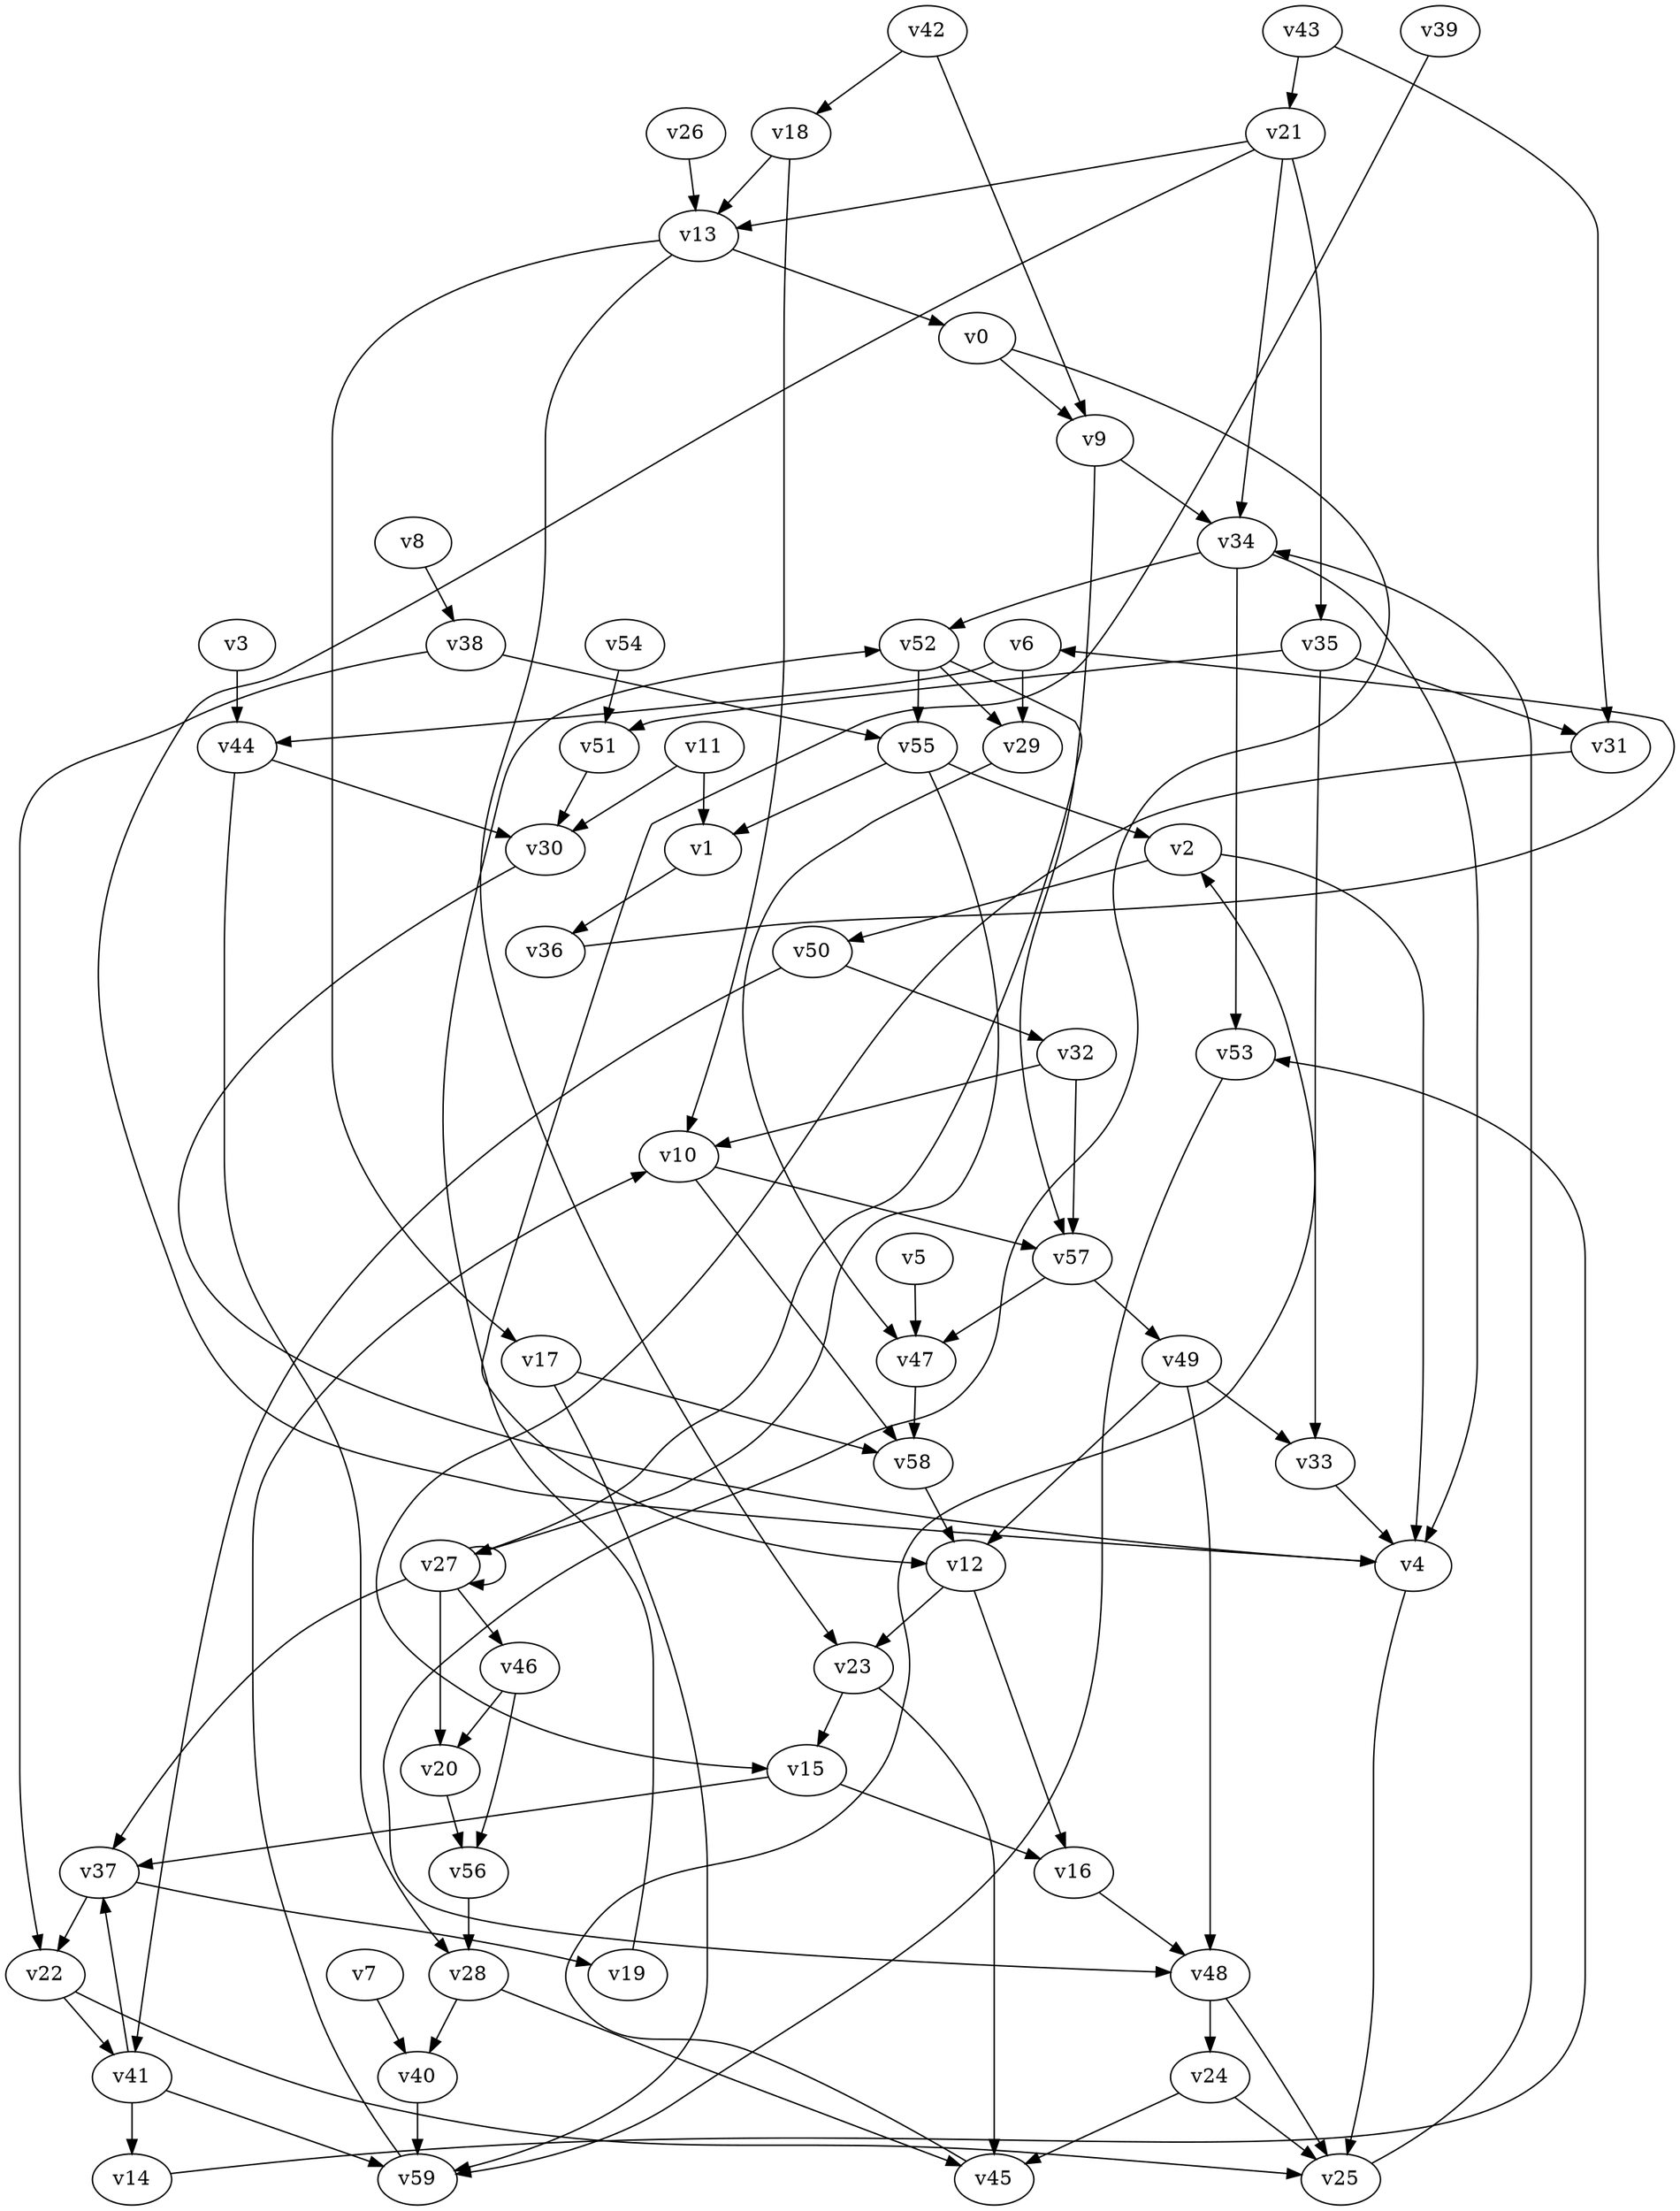 // Benchmark game 84 - 60 vertices
// time_bound: 26
// targets: v23
digraph G {
    v0 [name="v0", player=0];
    v1 [name="v1", player=0];
    v2 [name="v2", player=0];
    v3 [name="v3", player=0];
    v4 [name="v4", player=1];
    v5 [name="v5", player=1];
    v6 [name="v6", player=1];
    v7 [name="v7", player=0];
    v8 [name="v8", player=1];
    v9 [name="v9", player=1];
    v10 [name="v10", player=1];
    v11 [name="v11", player=1];
    v12 [name="v12", player=0];
    v13 [name="v13", player=1];
    v14 [name="v14", player=0];
    v15 [name="v15", player=1];
    v16 [name="v16", player=0];
    v17 [name="v17", player=1];
    v18 [name="v18", player=0];
    v19 [name="v19", player=0];
    v20 [name="v20", player=0];
    v21 [name="v21", player=0];
    v22 [name="v22", player=0];
    v23 [name="v23", player=1, target=1];
    v24 [name="v24", player=1];
    v25 [name="v25", player=0];
    v26 [name="v26", player=0];
    v27 [name="v27", player=0];
    v28 [name="v28", player=1];
    v29 [name="v29", player=0];
    v30 [name="v30", player=0];
    v31 [name="v31", player=1];
    v32 [name="v32", player=1];
    v33 [name="v33", player=0];
    v34 [name="v34", player=1];
    v35 [name="v35", player=1];
    v36 [name="v36", player=1];
    v37 [name="v37", player=1];
    v38 [name="v38", player=0];
    v39 [name="v39", player=1];
    v40 [name="v40", player=0];
    v41 [name="v41", player=1];
    v42 [name="v42", player=0];
    v43 [name="v43", player=0];
    v44 [name="v44", player=1];
    v45 [name="v45", player=0];
    v46 [name="v46", player=0];
    v47 [name="v47", player=0];
    v48 [name="v48", player=0];
    v49 [name="v49", player=0];
    v50 [name="v50", player=0];
    v51 [name="v51", player=0];
    v52 [name="v52", player=0];
    v53 [name="v53", player=1];
    v54 [name="v54", player=1];
    v55 [name="v55", player=0];
    v56 [name="v56", player=1];
    v57 [name="v57", player=1];
    v58 [name="v58", player=0];
    v59 [name="v59", player=0];

    v0 -> v48 [constraint="t < 15"];
    v1 -> v36;
    v2 -> v50;
    v3 -> v44;
    v4 -> v25;
    v5 -> v47;
    v6 -> v44 [constraint="t >= 3"];
    v7 -> v40;
    v8 -> v38;
    v9 -> v57;
    v10 -> v58;
    v11 -> v1;
    v12 -> v23;
    v13 -> v17;
    v14 -> v53 [constraint="t >= 2"];
    v15 -> v16;
    v16 -> v48;
    v17 -> v58;
    v18 -> v13;
    v19 -> v52;
    v20 -> v56;
    v21 -> v4 [constraint="t < 9"];
    v22 -> v25 [constraint="t < 13"];
    v23 -> v45;
    v24 -> v45;
    v25 -> v34;
    v26 -> v13;
    v27 -> v46;
    v28 -> v40;
    v29 -> v47 [constraint="t < 15"];
    v30 -> v4 [constraint="t >= 3"];
    v31 -> v15 [constraint="t < 11"];
    v32 -> v57;
    v33 -> v4;
    v34 -> v53;
    v35 -> v33;
    v36 -> v6 [constraint="t mod 3 == 1"];
    v37 -> v19;
    v38 -> v22;
    v39 -> v12 [constraint="t mod 2 == 0"];
    v40 -> v59;
    v41 -> v59;
    v42 -> v18;
    v43 -> v31;
    v44 -> v28;
    v45 -> v2 [constraint="t mod 2 == 0"];
    v46 -> v56;
    v47 -> v58;
    v48 -> v25;
    v49 -> v33;
    v50 -> v41;
    v51 -> v30;
    v52 -> v27 [constraint="t < 13"];
    v53 -> v59;
    v54 -> v51;
    v55 -> v27 [constraint="t mod 5 == 3"];
    v56 -> v28;
    v57 -> v47;
    v58 -> v12;
    v59 -> v10;
    v55 -> v2;
    v46 -> v20;
    v55 -> v1;
    v21 -> v34;
    v13 -> v23;
    v12 -> v16;
    v22 -> v41;
    v34 -> v4;
    v37 -> v22;
    v27 -> v20;
    v28 -> v45;
    v9 -> v34;
    v23 -> v15;
    v15 -> v37;
    v41 -> v37;
    v49 -> v48;
    v32 -> v10;
    v18 -> v10;
    v24 -> v25;
    v42 -> v9;
    v6 -> v29;
    v57 -> v49;
    v44 -> v30;
    v21 -> v35;
    v2 -> v4;
    v43 -> v21;
    v34 -> v52;
    v17 -> v59;
    v27 -> v27;
    v35 -> v31;
    v38 -> v55;
    v13 -> v0;
    v52 -> v55;
    v49 -> v12;
    v0 -> v9;
    v50 -> v32;
    v21 -> v13;
    v10 -> v57;
    v52 -> v29;
    v11 -> v30;
    v48 -> v24;
    v27 -> v37;
    v35 -> v51;
    v41 -> v14;
}

